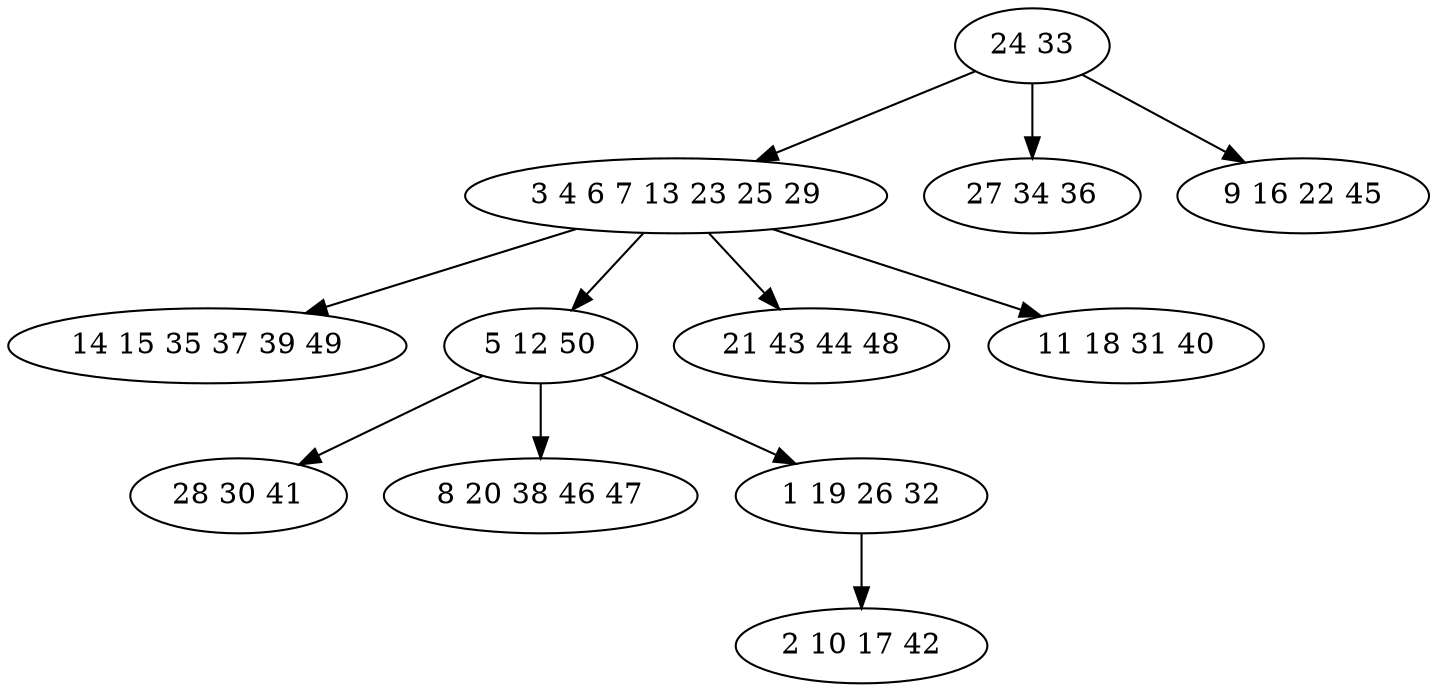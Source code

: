 digraph true_tree {
	"0" -> "1"
	"1" -> "2"
	"1" -> "3"
	"0" -> "4"
	"3" -> "5"
	"3" -> "6"
	"3" -> "7"
	"1" -> "8"
	"1" -> "9"
	"7" -> "10"
	"0" -> "11"
	"0" [label="24 33"];
	"1" [label="3 4 6 7 13 23 25 29"];
	"2" [label="14 15 35 37 39 49"];
	"3" [label="5 12 50"];
	"4" [label="27 34 36"];
	"5" [label="28 30 41"];
	"6" [label="8 20 38 46 47"];
	"7" [label="1 19 26 32"];
	"8" [label="21 43 44 48"];
	"9" [label="11 18 31 40"];
	"10" [label="2 10 17 42"];
	"11" [label="9 16 22 45"];
}
